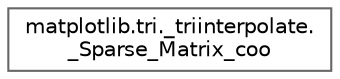 digraph "Graphical Class Hierarchy"
{
 // LATEX_PDF_SIZE
  bgcolor="transparent";
  edge [fontname=Helvetica,fontsize=10,labelfontname=Helvetica,labelfontsize=10];
  node [fontname=Helvetica,fontsize=10,shape=box,height=0.2,width=0.4];
  rankdir="LR";
  Node0 [id="Node000000",label="matplotlib.tri._triinterpolate.\l_Sparse_Matrix_coo",height=0.2,width=0.4,color="grey40", fillcolor="white", style="filled",URL="$dc/daa/classmatplotlib_1_1tri_1_1__triinterpolate_1_1__Sparse__Matrix__coo.html",tooltip=" "];
}
